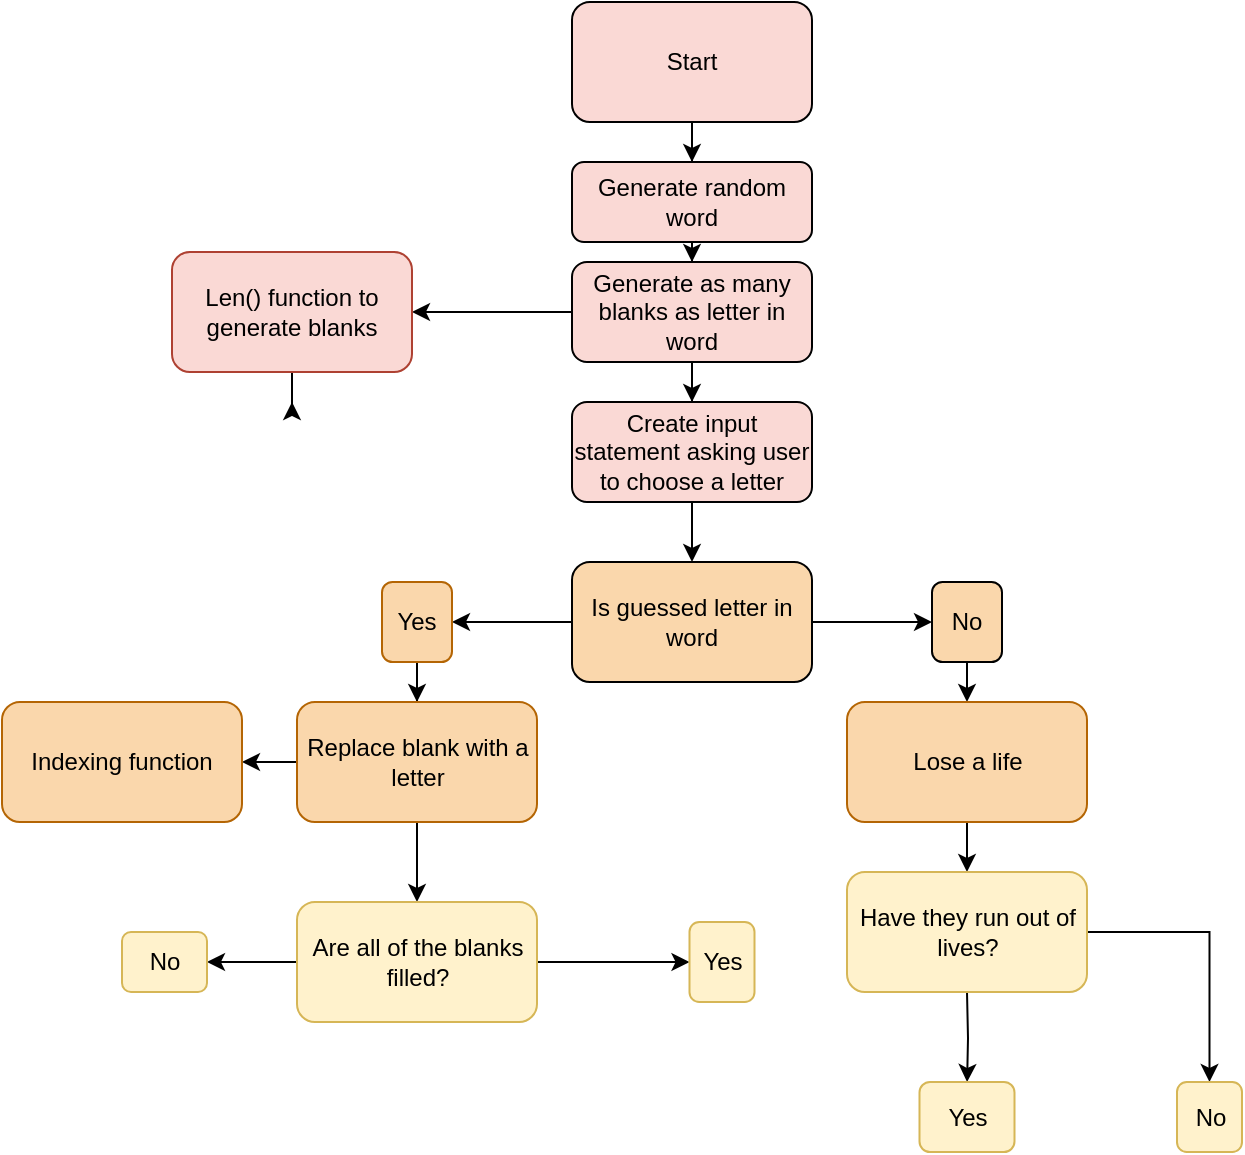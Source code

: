 <mxfile version="13.10.0" type="embed">
    <diagram id="0Am-u6gNlBKeVB-wTYlL" name="Page-1">
        <mxGraphModel dx="312" dy="485" grid="1" gridSize="10" guides="1" tooltips="1" connect="1" arrows="1" fold="1" page="1" pageScale="1" pageWidth="850" pageHeight="1100" math="0" shadow="0">
            <root>
                <mxCell id="0"/>
                <mxCell id="1" parent="0"/>
                <mxCell id="HD_s26DkzsG-Rw4rX0rc-20" value="" style="edgeStyle=orthogonalEdgeStyle;rounded=0;orthogonalLoop=1;jettySize=auto;html=1;strokeColor=#000000;" parent="1" source="HD_s26DkzsG-Rw4rX0rc-18" target="HD_s26DkzsG-Rw4rX0rc-19" edge="1">
                    <mxGeometry relative="1" as="geometry"/>
                </mxCell>
                <mxCell id="HD_s26DkzsG-Rw4rX0rc-18" value="Start" style="rounded=1;whiteSpace=wrap;html=1;fillColor=#fad9d5;strokeColor=#000000;" parent="1" vertex="1">
                    <mxGeometry x="305" y="30" width="120" height="60" as="geometry"/>
                </mxCell>
                <mxCell id="HD_s26DkzsG-Rw4rX0rc-22" value="" style="edgeStyle=orthogonalEdgeStyle;rounded=0;orthogonalLoop=1;jettySize=auto;html=1;strokeColor=#000000;" parent="1" source="HD_s26DkzsG-Rw4rX0rc-19" target="HD_s26DkzsG-Rw4rX0rc-21" edge="1">
                    <mxGeometry relative="1" as="geometry"/>
                </mxCell>
                <mxCell id="HD_s26DkzsG-Rw4rX0rc-19" value="Generate random word" style="whiteSpace=wrap;html=1;rounded=1;fillColor=#fad9d5;strokeColor=#000000;" parent="1" vertex="1">
                    <mxGeometry x="305" y="110" width="120" height="40" as="geometry"/>
                </mxCell>
                <mxCell id="HD_s26DkzsG-Rw4rX0rc-24" value="" style="edgeStyle=orthogonalEdgeStyle;rounded=0;orthogonalLoop=1;jettySize=auto;html=1;strokeColor=#000000;" parent="1" source="HD_s26DkzsG-Rw4rX0rc-21" target="HD_s26DkzsG-Rw4rX0rc-23" edge="1">
                    <mxGeometry relative="1" as="geometry"/>
                </mxCell>
                <mxCell id="HD_s26DkzsG-Rw4rX0rc-26" value="" style="edgeStyle=orthogonalEdgeStyle;rounded=0;orthogonalLoop=1;jettySize=auto;html=1;" parent="1" source="HD_s26DkzsG-Rw4rX0rc-21" target="HD_s26DkzsG-Rw4rX0rc-25" edge="1">
                    <mxGeometry relative="1" as="geometry"/>
                </mxCell>
                <mxCell id="HD_s26DkzsG-Rw4rX0rc-21" value="Generate as many blanks as letter in word" style="whiteSpace=wrap;html=1;rounded=1;fillColor=#fad9d5;strokeColor=#000000;" parent="1" vertex="1">
                    <mxGeometry x="305" y="160" width="120" height="50" as="geometry"/>
                </mxCell>
                <mxCell id="HD_s26DkzsG-Rw4rX0rc-30" value="" style="edgeStyle=orthogonalEdgeStyle;rounded=0;orthogonalLoop=1;jettySize=auto;html=1;strokeColor=#000000;" parent="1" source="HD_s26DkzsG-Rw4rX0rc-23" target="HD_s26DkzsG-Rw4rX0rc-29" edge="1">
                    <mxGeometry relative="1" as="geometry"/>
                </mxCell>
                <mxCell id="HD_s26DkzsG-Rw4rX0rc-23" value="Create input statement asking user to choose a letter" style="whiteSpace=wrap;html=1;rounded=1;fillColor=#fad9d5;strokeColor=#000000;" parent="1" vertex="1">
                    <mxGeometry x="305" y="230" width="120" height="50" as="geometry"/>
                </mxCell>
                <mxCell id="HD_s26DkzsG-Rw4rX0rc-28" value="" style="edgeStyle=orthogonalEdgeStyle;rounded=0;orthogonalLoop=1;jettySize=auto;html=1;" parent="1" source="HD_s26DkzsG-Rw4rX0rc-25" edge="1">
                    <mxGeometry relative="1" as="geometry">
                        <mxPoint x="165" y="230" as="targetPoint"/>
                    </mxGeometry>
                </mxCell>
                <mxCell id="HD_s26DkzsG-Rw4rX0rc-25" value="Len() function to generate blanks" style="whiteSpace=wrap;html=1;rounded=1;strokeColor=#ae4132;fillColor=#fad9d5;" parent="1" vertex="1">
                    <mxGeometry x="105" y="155" width="120" height="60" as="geometry"/>
                </mxCell>
                <mxCell id="HD_s26DkzsG-Rw4rX0rc-34" value="" style="edgeStyle=orthogonalEdgeStyle;rounded=0;orthogonalLoop=1;jettySize=auto;html=1;strokeColor=#000000;" parent="1" source="HD_s26DkzsG-Rw4rX0rc-29" target="HD_s26DkzsG-Rw4rX0rc-33" edge="1">
                    <mxGeometry relative="1" as="geometry"/>
                </mxCell>
                <mxCell id="HD_s26DkzsG-Rw4rX0rc-36" value="" style="edgeStyle=orthogonalEdgeStyle;rounded=0;orthogonalLoop=1;jettySize=auto;html=1;strokeColor=#000000;" parent="1" source="HD_s26DkzsG-Rw4rX0rc-29" target="HD_s26DkzsG-Rw4rX0rc-35" edge="1">
                    <mxGeometry relative="1" as="geometry"/>
                </mxCell>
                <mxCell id="HD_s26DkzsG-Rw4rX0rc-29" value="Is guessed letter in word" style="whiteSpace=wrap;html=1;rounded=1;fillColor=#fad7ac;strokeColor=#000000;" parent="1" vertex="1">
                    <mxGeometry x="305" y="310" width="120" height="60" as="geometry"/>
                </mxCell>
                <mxCell id="HD_s26DkzsG-Rw4rX0rc-38" value="" style="edgeStyle=orthogonalEdgeStyle;rounded=0;orthogonalLoop=1;jettySize=auto;html=1;" parent="1" source="HD_s26DkzsG-Rw4rX0rc-33" target="HD_s26DkzsG-Rw4rX0rc-37" edge="1">
                    <mxGeometry relative="1" as="geometry"/>
                </mxCell>
                <mxCell id="HD_s26DkzsG-Rw4rX0rc-33" value="Yes" style="whiteSpace=wrap;html=1;rounded=1;strokeColor=#b46504;fillColor=#fad7ac;" parent="1" vertex="1">
                    <mxGeometry x="210" y="320" width="35" height="40" as="geometry"/>
                </mxCell>
                <mxCell id="HD_s26DkzsG-Rw4rX0rc-40" value="" style="edgeStyle=orthogonalEdgeStyle;rounded=0;orthogonalLoop=1;jettySize=auto;html=1;strokeColor=#000000;" parent="1" source="HD_s26DkzsG-Rw4rX0rc-35" edge="1">
                    <mxGeometry relative="1" as="geometry">
                        <mxPoint x="502.5" y="380" as="targetPoint"/>
                    </mxGeometry>
                </mxCell>
                <mxCell id="HD_s26DkzsG-Rw4rX0rc-35" value="No" style="whiteSpace=wrap;html=1;rounded=1;fillColor=#fad7ac;strokeColor=#000000;" parent="1" vertex="1">
                    <mxGeometry x="485" y="320" width="35" height="40" as="geometry"/>
                </mxCell>
                <mxCell id="HD_s26DkzsG-Rw4rX0rc-42" value="" style="edgeStyle=orthogonalEdgeStyle;rounded=0;orthogonalLoop=1;jettySize=auto;html=1;" parent="1" source="HD_s26DkzsG-Rw4rX0rc-37" edge="1">
                    <mxGeometry relative="1" as="geometry">
                        <mxPoint x="140" y="410" as="targetPoint"/>
                    </mxGeometry>
                </mxCell>
                <mxCell id="HD_s26DkzsG-Rw4rX0rc-44" value="" style="edgeStyle=orthogonalEdgeStyle;rounded=0;orthogonalLoop=1;jettySize=auto;html=1;" parent="1" source="HD_s26DkzsG-Rw4rX0rc-37" target="HD_s26DkzsG-Rw4rX0rc-43" edge="1">
                    <mxGeometry relative="1" as="geometry"/>
                </mxCell>
                <mxCell id="HD_s26DkzsG-Rw4rX0rc-37" value="Replace blank with a letter" style="whiteSpace=wrap;html=1;rounded=1;strokeColor=#b46504;fillColor=#fad7ac;" parent="1" vertex="1">
                    <mxGeometry x="167.5" y="380" width="120" height="60" as="geometry"/>
                </mxCell>
                <mxCell id="HD_s26DkzsG-Rw4rX0rc-50" value="" style="edgeStyle=orthogonalEdgeStyle;rounded=0;orthogonalLoop=1;jettySize=auto;html=1;" parent="1" edge="1">
                    <mxGeometry relative="1" as="geometry">
                        <mxPoint x="502.5" y="440" as="sourcePoint"/>
                        <mxPoint x="502.5" y="465" as="targetPoint"/>
                    </mxGeometry>
                </mxCell>
                <mxCell id="HD_s26DkzsG-Rw4rX0rc-39" value="Lose a life" style="whiteSpace=wrap;html=1;rounded=1;strokeColor=#b46504;fillColor=#fad7ac;" parent="1" vertex="1">
                    <mxGeometry x="442.5" y="380" width="120" height="60" as="geometry"/>
                </mxCell>
                <mxCell id="HD_s26DkzsG-Rw4rX0rc-41" value="Indexing function" style="whiteSpace=wrap;html=1;rounded=1;strokeColor=#b46504;fillColor=#fad7ac;" parent="1" vertex="1">
                    <mxGeometry x="20" y="380" width="120" height="60" as="geometry"/>
                </mxCell>
                <mxCell id="HD_s26DkzsG-Rw4rX0rc-46" value="" style="edgeStyle=orthogonalEdgeStyle;rounded=0;orthogonalLoop=1;jettySize=auto;html=1;" parent="1" source="HD_s26DkzsG-Rw4rX0rc-43" target="HD_s26DkzsG-Rw4rX0rc-45" edge="1">
                    <mxGeometry relative="1" as="geometry"/>
                </mxCell>
                <mxCell id="HD_s26DkzsG-Rw4rX0rc-48" value="" style="edgeStyle=orthogonalEdgeStyle;rounded=0;orthogonalLoop=1;jettySize=auto;html=1;" parent="1" source="HD_s26DkzsG-Rw4rX0rc-43" target="HD_s26DkzsG-Rw4rX0rc-47" edge="1">
                    <mxGeometry relative="1" as="geometry"/>
                </mxCell>
                <mxCell id="HD_s26DkzsG-Rw4rX0rc-43" value="Are all of the blanks filled?" style="whiteSpace=wrap;html=1;rounded=1;strokeColor=#d6b656;fillColor=#fff2cc;" parent="1" vertex="1">
                    <mxGeometry x="167.5" y="480" width="120" height="60" as="geometry"/>
                </mxCell>
                <mxCell id="HD_s26DkzsG-Rw4rX0rc-45" value="No" style="whiteSpace=wrap;html=1;rounded=1;strokeColor=#d6b656;fillColor=#fff2cc;" parent="1" vertex="1">
                    <mxGeometry x="80" y="495" width="42.5" height="30" as="geometry"/>
                </mxCell>
                <mxCell id="HD_s26DkzsG-Rw4rX0rc-47" value="Yes" style="whiteSpace=wrap;html=1;rounded=1;strokeColor=#d6b656;fillColor=#fff2cc;" parent="1" vertex="1">
                    <mxGeometry x="363.75" y="490" width="32.5" height="40" as="geometry"/>
                </mxCell>
                <mxCell id="HD_s26DkzsG-Rw4rX0rc-52" value="" style="edgeStyle=orthogonalEdgeStyle;rounded=0;orthogonalLoop=1;jettySize=auto;html=1;" parent="1" source="HD_s26DkzsG-Rw4rX0rc-49" target="HD_s26DkzsG-Rw4rX0rc-51" edge="1">
                    <mxGeometry relative="1" as="geometry"/>
                </mxCell>
                <mxCell id="HD_s26DkzsG-Rw4rX0rc-54" value="" style="edgeStyle=orthogonalEdgeStyle;rounded=0;orthogonalLoop=1;jettySize=auto;html=1;" parent="1" target="HD_s26DkzsG-Rw4rX0rc-53" edge="1">
                    <mxGeometry relative="1" as="geometry">
                        <mxPoint x="502.5" y="525" as="sourcePoint"/>
                    </mxGeometry>
                </mxCell>
                <mxCell id="HD_s26DkzsG-Rw4rX0rc-49" value="Have they run out of lives?" style="whiteSpace=wrap;html=1;rounded=1;strokeColor=#d6b656;fillColor=#fff2cc;" parent="1" vertex="1">
                    <mxGeometry x="442.5" y="465" width="120" height="60" as="geometry"/>
                </mxCell>
                <mxCell id="HD_s26DkzsG-Rw4rX0rc-51" value="No" style="whiteSpace=wrap;html=1;rounded=1;strokeColor=#d6b656;fillColor=#fff2cc;" parent="1" vertex="1">
                    <mxGeometry x="607.5" y="570" width="32.5" height="35" as="geometry"/>
                </mxCell>
                <mxCell id="HD_s26DkzsG-Rw4rX0rc-53" value="Yes" style="whiteSpace=wrap;html=1;rounded=1;strokeColor=#d6b656;fillColor=#fff2cc;" parent="1" vertex="1">
                    <mxGeometry x="478.75" y="570" width="47.5" height="35" as="geometry"/>
                </mxCell>
            </root>
        </mxGraphModel>
    </diagram>
</mxfile>